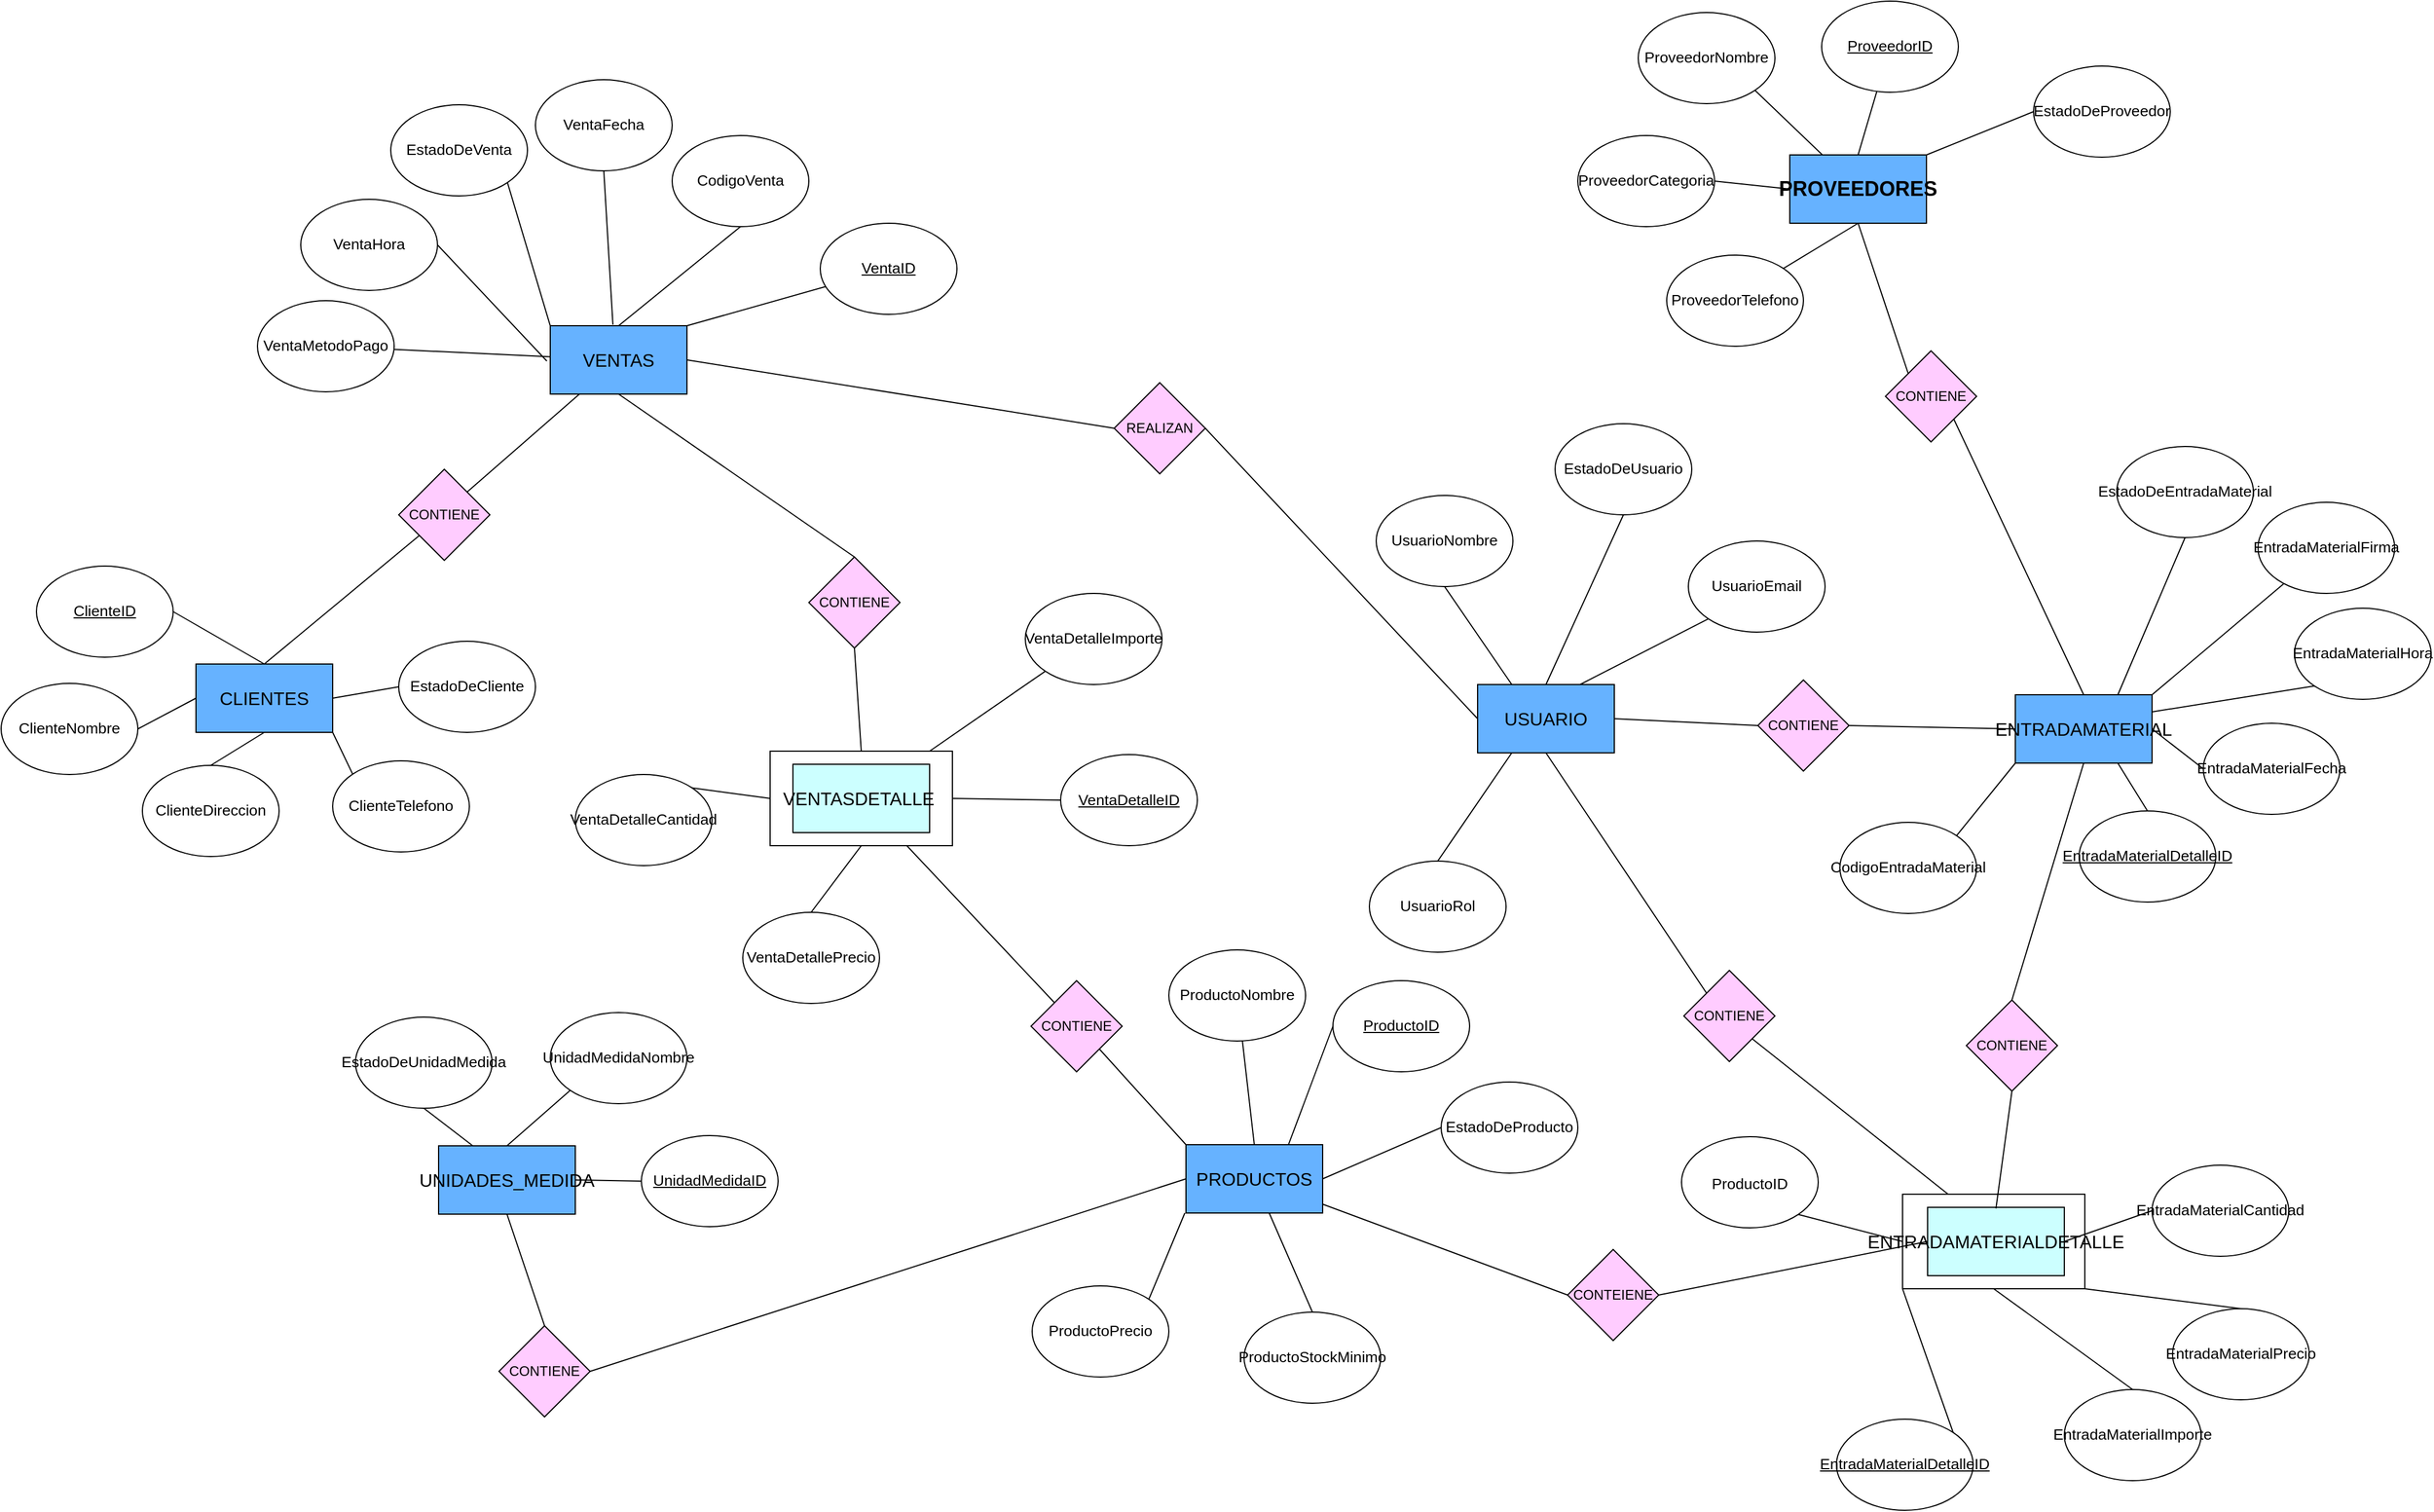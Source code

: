 <mxfile version="21.2.8" type="device">
  <diagram name="Página-1" id="lY04PV5fa5yAUh6JQCH6">
    <mxGraphModel dx="6742" dy="1858" grid="0" gridSize="10" guides="1" tooltips="1" connect="1" arrows="1" fold="1" page="0" pageScale="1" pageWidth="1169" pageHeight="827" math="0" shadow="0">
      <root>
        <mxCell id="0" />
        <mxCell id="1" parent="0" />
        <mxCell id="okNee8c11C80byhhrwDF-85" value="" style="rounded=0;whiteSpace=wrap;html=1;" parent="1" vertex="1">
          <mxGeometry x="-622" y="778.5" width="160" height="83" as="geometry" />
        </mxCell>
        <mxCell id="okNee8c11C80byhhrwDF-83" value="" style="rounded=0;whiteSpace=wrap;html=1;" parent="1" vertex="1">
          <mxGeometry x="372" y="1167.5" width="160" height="83" as="geometry" />
        </mxCell>
        <mxCell id="okNee8c11C80byhhrwDF-1" value="&lt;span style=&quot;font-size:12.0pt;line-height:107%;&lt;br/&gt;font-family:&amp;quot;Times New Roman&amp;quot;,serif;mso-fareast-font-family:&amp;quot;Times New Roman&amp;quot;;&lt;br/&gt;mso-ansi-language:ES-CO;mso-fareast-language:ES-CO;mso-bidi-language:AR-SA&quot;&gt;USUARIO&lt;/span&gt;" style="rounded=0;whiteSpace=wrap;html=1;fillColor=#66B2FF;" parent="1" vertex="1">
          <mxGeometry x="-1" y="720" width="120" height="60" as="geometry" />
        </mxCell>
        <mxCell id="okNee8c11C80byhhrwDF-3" value="&lt;span style=&quot;font-size:10.0pt;line-height:107%;&lt;br/&gt;font-family:&amp;quot;Courier New&amp;quot;;mso-fareast-font-family:&amp;quot;Times New Roman&amp;quot;;mso-ansi-language:&lt;br/&gt;ES-CO;mso-fareast-language:ES-CO;mso-bidi-language:AR-SA&quot;&gt;UsuarioNombre&lt;/span&gt;" style="ellipse;whiteSpace=wrap;html=1;" parent="1" vertex="1">
          <mxGeometry x="-90" y="554" width="120" height="80" as="geometry" />
        </mxCell>
        <mxCell id="okNee8c11C80byhhrwDF-4" value="&lt;span style=&quot;font-size:10.0pt;line-height:107%;&lt;br/&gt;font-family:&amp;quot;Courier New&amp;quot;;mso-fareast-font-family:&amp;quot;Times New Roman&amp;quot;;mso-ansi-language:&lt;br/&gt;ES-CO;mso-fareast-language:ES-CO;mso-bidi-language:AR-SA&quot;&gt;UsuarioEmail&lt;/span&gt;" style="ellipse;whiteSpace=wrap;html=1;" parent="1" vertex="1">
          <mxGeometry x="184" y="594" width="120" height="80" as="geometry" />
        </mxCell>
        <mxCell id="okNee8c11C80byhhrwDF-5" value="&lt;span style=&quot;font-size:10.0pt;line-height:107%;&lt;br/&gt;font-family:&amp;quot;Courier New&amp;quot;;mso-fareast-font-family:&amp;quot;Times New Roman&amp;quot;;mso-ansi-language:&lt;br/&gt;ES-CO;mso-fareast-language:ES-CO;mso-bidi-language:AR-SA&quot;&gt;UsuarioRol&lt;/span&gt;" style="ellipse;whiteSpace=wrap;html=1;" parent="1" vertex="1">
          <mxGeometry x="-96" y="875" width="120" height="80" as="geometry" />
        </mxCell>
        <mxCell id="okNee8c11C80byhhrwDF-6" value="&lt;span style=&quot;font-size:10.0pt;line-height:107%;&lt;br/&gt;font-family:&amp;quot;Courier New&amp;quot;;mso-fareast-font-family:&amp;quot;Times New Roman&amp;quot;;mso-ansi-language:&lt;br/&gt;ES-CO;mso-fareast-language:ES-CO;mso-bidi-language:AR-SA&quot;&gt;EstadoDeUsuario&lt;/span&gt;" style="ellipse;whiteSpace=wrap;html=1;" parent="1" vertex="1">
          <mxGeometry x="67" y="491" width="120" height="80" as="geometry" />
        </mxCell>
        <mxCell id="okNee8c11C80byhhrwDF-7" value="&lt;span style=&quot;font-size:12.0pt;line-height:107%;&lt;br/&gt;font-family:&amp;quot;Times New Roman&amp;quot;,serif;mso-fareast-font-family:&amp;quot;Times New Roman&amp;quot;;&lt;br/&gt;mso-ansi-language:ES-CO;mso-fareast-language:ES-CO;mso-bidi-language:AR-SA&quot;&gt;UNIDADES_MEDIDA&lt;/span&gt;" style="rounded=0;whiteSpace=wrap;html=1;fillStyle=auto;gradientColor=none;fillColor=#66B2FF;" parent="1" vertex="1">
          <mxGeometry x="-913" y="1125" width="120" height="60" as="geometry" />
        </mxCell>
        <mxCell id="okNee8c11C80byhhrwDF-8" value="&lt;span style=&quot;font-size:10.0pt;line-height:107%;&lt;br/&gt;font-family:&amp;quot;Courier New&amp;quot;;mso-fareast-font-family:&amp;quot;Times New Roman&amp;quot;;mso-ansi-language:&lt;br/&gt;ES-CO;mso-fareast-language:ES-CO;mso-bidi-language:AR-SA&quot;&gt;&lt;u&gt;UnidadMedidaID&lt;/u&gt;&lt;/span&gt;" style="ellipse;whiteSpace=wrap;html=1;" parent="1" vertex="1">
          <mxGeometry x="-735" y="1116" width="120" height="80" as="geometry" />
        </mxCell>
        <mxCell id="okNee8c11C80byhhrwDF-9" value="&lt;span style=&quot;font-size:10.0pt;line-height:107%;&lt;br/&gt;font-family:&amp;quot;Courier New&amp;quot;;mso-fareast-font-family:&amp;quot;Times New Roman&amp;quot;;mso-ansi-language:&lt;br/&gt;ES-CO;mso-fareast-language:ES-CO;mso-bidi-language:AR-SA&quot;&gt;EstadoDeUnidadMedida&lt;/span&gt;" style="ellipse;whiteSpace=wrap;html=1;" parent="1" vertex="1">
          <mxGeometry x="-986" y="1012" width="120" height="80" as="geometry" />
        </mxCell>
        <mxCell id="okNee8c11C80byhhrwDF-12" value="&lt;span style=&quot;font-size:10.0pt;line-height:107%;&lt;br/&gt;font-family:&amp;quot;Courier New&amp;quot;;mso-fareast-font-family:&amp;quot;Times New Roman&amp;quot;;mso-ansi-language:&lt;br/&gt;ES-CO;mso-fareast-language:ES-CO;mso-bidi-language:AR-SA&quot;&gt;UnidadMedidaNombre&lt;/span&gt;" style="ellipse;whiteSpace=wrap;html=1;" parent="1" vertex="1">
          <mxGeometry x="-815" y="1008" width="120" height="80" as="geometry" />
        </mxCell>
        <mxCell id="okNee8c11C80byhhrwDF-13" value="&lt;span style=&quot;font-size:12.0pt;line-height:107%;&lt;br/&gt;font-family:&amp;quot;Times New Roman&amp;quot;,serif;mso-fareast-font-family:&amp;quot;Times New Roman&amp;quot;;&lt;br/&gt;mso-ansi-language:ES-CO;mso-fareast-language:ES-CO;mso-bidi-language:AR-SA&quot;&gt;PRODUCTOS&lt;/span&gt;" style="rounded=0;whiteSpace=wrap;html=1;fillStyle=auto;gradientColor=none;fillColor=#66B2FF;" parent="1" vertex="1">
          <mxGeometry x="-257" y="1124" width="120" height="60" as="geometry" />
        </mxCell>
        <mxCell id="okNee8c11C80byhhrwDF-14" value="&lt;span style=&quot;font-size:10.0pt;line-height:107%;&lt;br/&gt;font-family:&amp;quot;Courier New&amp;quot;;mso-fareast-font-family:&amp;quot;Times New Roman&amp;quot;;mso-ansi-language:&lt;br/&gt;ES-CO;mso-fareast-language:ES-CO;mso-bidi-language:AR-SA&quot;&gt;&lt;u&gt;ProductoID&lt;/u&gt;&lt;/span&gt;" style="ellipse;whiteSpace=wrap;html=1;" parent="1" vertex="1">
          <mxGeometry x="-128" y="980" width="120" height="80" as="geometry" />
        </mxCell>
        <mxCell id="okNee8c11C80byhhrwDF-15" value="&lt;span style=&quot;font-size:10.0pt;line-height:107%;&lt;br/&gt;font-family:&amp;quot;Courier New&amp;quot;;mso-fareast-font-family:&amp;quot;Times New Roman&amp;quot;;mso-ansi-language:&lt;br/&gt;ES-CO;mso-fareast-language:ES-CO;mso-bidi-language:AR-SA&quot;&gt;ProductoPrecio&lt;/span&gt;" style="ellipse;whiteSpace=wrap;html=1;" parent="1" vertex="1">
          <mxGeometry x="-392" y="1248" width="120" height="80" as="geometry" />
        </mxCell>
        <mxCell id="okNee8c11C80byhhrwDF-16" value="&lt;span style=&quot;font-size:10.0pt;line-height:107%;&lt;br/&gt;font-family:&amp;quot;Courier New&amp;quot;;mso-fareast-font-family:&amp;quot;Times New Roman&amp;quot;;mso-ansi-language:&lt;br/&gt;ES-CO;mso-fareast-language:ES-CO;mso-bidi-language:AR-SA&quot;&gt;ProductoStockMinimo&lt;/span&gt;" style="ellipse;whiteSpace=wrap;html=1;" parent="1" vertex="1">
          <mxGeometry x="-206" y="1271" width="120" height="80" as="geometry" />
        </mxCell>
        <mxCell id="okNee8c11C80byhhrwDF-18" value="&lt;span style=&quot;font-size:10.0pt;line-height:107%;&lt;br/&gt;font-family:&amp;quot;Courier New&amp;quot;;mso-fareast-font-family:&amp;quot;Times New Roman&amp;quot;;mso-ansi-language:&lt;br/&gt;ES-CO;mso-fareast-language:ES-CO;mso-bidi-language:AR-SA&quot;&gt;ProductoNombre&lt;/span&gt;" style="ellipse;whiteSpace=wrap;html=1;" parent="1" vertex="1">
          <mxGeometry x="-272" y="953" width="120" height="80" as="geometry" />
        </mxCell>
        <mxCell id="okNee8c11C80byhhrwDF-20" value="&lt;span style=&quot;font-size:10.0pt;line-height:107%;&lt;br/&gt;font-family:&amp;quot;Courier New&amp;quot;;mso-fareast-font-family:&amp;quot;Times New Roman&amp;quot;;mso-ansi-language:&lt;br/&gt;ES-CO;mso-fareast-language:ES-CO;mso-bidi-language:AR-SA&quot;&gt;EstadoDeProducto&lt;/span&gt;" style="ellipse;whiteSpace=wrap;html=1;" parent="1" vertex="1">
          <mxGeometry x="-33" y="1069" width="120" height="80" as="geometry" />
        </mxCell>
        <mxCell id="okNee8c11C80byhhrwDF-21" value="&lt;b&gt;&lt;span style=&quot;font-size:13.5pt;line-height:107%;&lt;br/&gt;font-family:&amp;quot;Times New Roman&amp;quot;,serif;mso-fareast-font-family:&amp;quot;Times New Roman&amp;quot;;&lt;br/&gt;mso-ansi-language:ES-CO;mso-fareast-language:ES-CO;mso-bidi-language:AR-SA&quot;&gt;PROVEEDORES&lt;/span&gt;&lt;/b&gt;" style="rounded=0;whiteSpace=wrap;html=1;fillStyle=auto;gradientColor=none;fillColor=#66B2FF;" parent="1" vertex="1">
          <mxGeometry x="273" y="255" width="120" height="60" as="geometry" />
        </mxCell>
        <mxCell id="okNee8c11C80byhhrwDF-22" value="&lt;span style=&quot;font-size:10.0pt;line-height:107%;&lt;br/&gt;font-family:&amp;quot;Courier New&amp;quot;;mso-fareast-font-family:&amp;quot;Times New Roman&amp;quot;;mso-ansi-language:&lt;br/&gt;ES-CO;mso-fareast-language:ES-CO;mso-bidi-language:AR-SA&quot;&gt;&lt;u&gt;ProveedorID&lt;/u&gt;&lt;/span&gt;" style="ellipse;whiteSpace=wrap;html=1;" parent="1" vertex="1">
          <mxGeometry x="301" y="120" width="120" height="80" as="geometry" />
        </mxCell>
        <mxCell id="okNee8c11C80byhhrwDF-24" value="&lt;span style=&quot;font-size:10.0pt;line-height:107%;&lt;br/&gt;font-family:&amp;quot;Courier New&amp;quot;;mso-fareast-font-family:&amp;quot;Times New Roman&amp;quot;;mso-ansi-language:&lt;br/&gt;ES-CO;mso-fareast-language:ES-CO;mso-bidi-language:AR-SA&quot;&gt;ProveedorCategoria&lt;/span&gt;" style="ellipse;whiteSpace=wrap;html=1;" parent="1" vertex="1">
          <mxGeometry x="87" y="238" width="120" height="80" as="geometry" />
        </mxCell>
        <mxCell id="okNee8c11C80byhhrwDF-25" value="&lt;span style=&quot;font-size:10.0pt;line-height:107%;&lt;br/&gt;font-family:&amp;quot;Courier New&amp;quot;;mso-fareast-font-family:&amp;quot;Times New Roman&amp;quot;;mso-ansi-language:&lt;br/&gt;ES-CO;mso-fareast-language:ES-CO;mso-bidi-language:AR-SA&quot;&gt;ProveedorTelefono&lt;/span&gt;" style="ellipse;whiteSpace=wrap;html=1;" parent="1" vertex="1">
          <mxGeometry x="165" y="343" width="120" height="80" as="geometry" />
        </mxCell>
        <mxCell id="okNee8c11C80byhhrwDF-26" value="&lt;span style=&quot;font-size:10.0pt;line-height:107%;&lt;br/&gt;font-family:&amp;quot;Courier New&amp;quot;;mso-fareast-font-family:&amp;quot;Times New Roman&amp;quot;;mso-ansi-language:&lt;br/&gt;ES-CO;mso-fareast-language:ES-CO;mso-bidi-language:AR-SA&quot;&gt;ProveedorNombre&lt;/span&gt;" style="ellipse;whiteSpace=wrap;html=1;" parent="1" vertex="1">
          <mxGeometry x="140" y="130" width="120" height="80" as="geometry" />
        </mxCell>
        <mxCell id="okNee8c11C80byhhrwDF-27" value="&lt;span style=&quot;font-size:10.0pt;line-height:107%;&lt;br/&gt;font-family:&amp;quot;Courier New&amp;quot;;mso-fareast-font-family:&amp;quot;Times New Roman&amp;quot;;mso-ansi-language:&lt;br/&gt;ES-CO;mso-fareast-language:ES-CO;mso-bidi-language:AR-SA&quot;&gt;EstadoDeProveedor&lt;/span&gt;" style="ellipse;whiteSpace=wrap;html=1;" parent="1" vertex="1">
          <mxGeometry x="487" y="177" width="120" height="80" as="geometry" />
        </mxCell>
        <mxCell id="okNee8c11C80byhhrwDF-29" value="&lt;span style=&quot;font-size: 16px;&quot;&gt;CLIENTES&lt;/span&gt;" style="rounded=0;whiteSpace=wrap;html=1;fillColor=#66B2FF;" parent="1" vertex="1">
          <mxGeometry x="-1126" y="702" width="120" height="60" as="geometry" />
        </mxCell>
        <mxCell id="okNee8c11C80byhhrwDF-30" value="&lt;span style=&quot;font-size:10.0pt;line-height:107%;&lt;br/&gt;font-family:&amp;quot;Courier New&amp;quot;;mso-fareast-font-family:&amp;quot;Times New Roman&amp;quot;;mso-ansi-language:&lt;br/&gt;ES-CO;mso-fareast-language:ES-CO;mso-bidi-language:AR-SA&quot;&gt;ClienteDireccion&lt;/span&gt;" style="ellipse;whiteSpace=wrap;html=1;" parent="1" vertex="1">
          <mxGeometry x="-1173" y="791" width="120" height="80" as="geometry" />
        </mxCell>
        <mxCell id="okNee8c11C80byhhrwDF-31" value="&lt;span style=&quot;font-size:10.0pt;line-height:107%;&lt;br/&gt;font-family:&amp;quot;Courier New&amp;quot;;mso-fareast-font-family:&amp;quot;Times New Roman&amp;quot;;mso-ansi-language:&lt;br/&gt;ES-CO;mso-fareast-language:ES-CO;mso-bidi-language:AR-SA&quot;&gt;&lt;u&gt;ClienteID&lt;/u&gt;&lt;/span&gt;" style="ellipse;whiteSpace=wrap;html=1;" parent="1" vertex="1">
          <mxGeometry x="-1266" y="616" width="120" height="80" as="geometry" />
        </mxCell>
        <mxCell id="okNee8c11C80byhhrwDF-32" value="&lt;span style=&quot;font-size:10.0pt;line-height:107%;&lt;br/&gt;font-family:&amp;quot;Courier New&amp;quot;;mso-fareast-font-family:&amp;quot;Times New Roman&amp;quot;;mso-ansi-language:&lt;br/&gt;ES-CO;mso-fareast-language:ES-CO;mso-bidi-language:AR-SA&quot;&gt;ClienteNombre&lt;/span&gt;" style="ellipse;whiteSpace=wrap;html=1;" parent="1" vertex="1">
          <mxGeometry x="-1297" y="719" width="120" height="80" as="geometry" />
        </mxCell>
        <mxCell id="okNee8c11C80byhhrwDF-36" value="&lt;span style=&quot;font-size:10.0pt;line-height:107%;&lt;br/&gt;font-family:&amp;quot;Courier New&amp;quot;;mso-fareast-font-family:&amp;quot;Times New Roman&amp;quot;;mso-ansi-language:&lt;br/&gt;ES-CO;mso-fareast-language:ES-CO;mso-bidi-language:AR-SA&quot;&gt;ClienteTelefono&lt;/span&gt;" style="ellipse;whiteSpace=wrap;html=1;" parent="1" vertex="1">
          <mxGeometry x="-1006" y="787" width="120" height="80" as="geometry" />
        </mxCell>
        <mxCell id="okNee8c11C80byhhrwDF-37" value="&lt;span style=&quot;font-size:10.0pt;line-height:107%;&lt;br/&gt;font-family:&amp;quot;Courier New&amp;quot;;mso-fareast-font-family:&amp;quot;Times New Roman&amp;quot;;mso-ansi-language:&lt;br/&gt;ES-CO;mso-fareast-language:ES-CO;mso-bidi-language:AR-SA&quot;&gt;EstadoDeCliente&lt;/span&gt;" style="ellipse;whiteSpace=wrap;html=1;" parent="1" vertex="1">
          <mxGeometry x="-948" y="682" width="120" height="80" as="geometry" />
        </mxCell>
        <mxCell id="okNee8c11C80byhhrwDF-38" value="&lt;span style=&quot;font-size:12.0pt;line-height:107%;&lt;br/&gt;font-family:&amp;quot;Times New Roman&amp;quot;,serif;mso-fareast-font-family:&amp;quot;Times New Roman&amp;quot;;&lt;br/&gt;mso-ansi-language:ES-CO;mso-fareast-language:ES-CO;mso-bidi-language:AR-SA&quot;&gt;VENTAS&lt;/span&gt;" style="rounded=0;whiteSpace=wrap;html=1;fillStyle=auto;gradientColor=none;fillColor=#66B2FF;" parent="1" vertex="1">
          <mxGeometry x="-815" y="405" width="120" height="60" as="geometry" />
        </mxCell>
        <mxCell id="okNee8c11C80byhhrwDF-39" value="&lt;span style=&quot;font-size:10.0pt;line-height:107%;&lt;br/&gt;font-family:&amp;quot;Courier New&amp;quot;;mso-fareast-font-family:&amp;quot;Times New Roman&amp;quot;;mso-ansi-language:&lt;br/&gt;ES-CO;mso-fareast-language:ES-CO;mso-bidi-language:AR-SA&quot;&gt;&lt;u&gt;VentaID&lt;/u&gt;&lt;/span&gt;" style="ellipse;whiteSpace=wrap;html=1;" parent="1" vertex="1">
          <mxGeometry x="-578" y="315" width="120" height="80" as="geometry" />
        </mxCell>
        <mxCell id="okNee8c11C80byhhrwDF-41" value="&lt;span style=&quot;font-size:10.0pt;line-height:107%;&lt;br/&gt;font-family:&amp;quot;Courier New&amp;quot;;mso-fareast-font-family:&amp;quot;Times New Roman&amp;quot;;mso-ansi-language:&lt;br/&gt;ES-CO;mso-fareast-language:ES-CO;mso-bidi-language:AR-SA&quot;&gt;VentaHora&lt;/span&gt;" style="ellipse;whiteSpace=wrap;html=1;" parent="1" vertex="1">
          <mxGeometry x="-1034" y="294" width="120" height="80" as="geometry" />
        </mxCell>
        <mxCell id="okNee8c11C80byhhrwDF-43" value="&lt;span style=&quot;font-size:10.0pt;line-height:107%;&lt;br/&gt;font-family:&amp;quot;Courier New&amp;quot;;mso-fareast-font-family:&amp;quot;Times New Roman&amp;quot;;mso-ansi-language:&lt;br/&gt;ES-CO;mso-fareast-language:ES-CO;mso-bidi-language:AR-SA&quot;&gt;CodigoVenta&lt;/span&gt;" style="ellipse;whiteSpace=wrap;html=1;" parent="1" vertex="1">
          <mxGeometry x="-708" y="238" width="120" height="80" as="geometry" />
        </mxCell>
        <mxCell id="okNee8c11C80byhhrwDF-45" value="&lt;span style=&quot;font-size:10.0pt;line-height:107%;&lt;br/&gt;font-family:&amp;quot;Courier New&amp;quot;;mso-fareast-font-family:&amp;quot;Times New Roman&amp;quot;;mso-ansi-language:&lt;br/&gt;ES-CO;mso-fareast-language:ES-CO;mso-bidi-language:AR-SA&quot;&gt;VentaMetodoPago&lt;/span&gt;" style="ellipse;whiteSpace=wrap;html=1;" parent="1" vertex="1">
          <mxGeometry x="-1072" y="383" width="120" height="80" as="geometry" />
        </mxCell>
        <mxCell id="okNee8c11C80byhhrwDF-46" value="&lt;span style=&quot;font-size:10.0pt;line-height:107%;&lt;br/&gt;font-family:&amp;quot;Courier New&amp;quot;;mso-fareast-font-family:&amp;quot;Times New Roman&amp;quot;;mso-ansi-language:&lt;br/&gt;ES-CO;mso-fareast-language:ES-CO;mso-bidi-language:AR-SA&quot;&gt;EstadoDeVenta&lt;/span&gt;" style="ellipse;whiteSpace=wrap;html=1;" parent="1" vertex="1">
          <mxGeometry x="-955" y="211" width="120" height="80" as="geometry" />
        </mxCell>
        <mxCell id="okNee8c11C80byhhrwDF-47" value="&lt;span style=&quot;font-size:10.0pt;line-height:107%;&lt;br/&gt;font-family:&amp;quot;Courier New&amp;quot;;mso-fareast-font-family:&amp;quot;Times New Roman&amp;quot;;mso-ansi-language:&lt;br/&gt;ES-CO;mso-fareast-language:ES-CO;mso-bidi-language:AR-SA&quot;&gt;VentaFecha&lt;/span&gt;" style="ellipse;whiteSpace=wrap;html=1;" parent="1" vertex="1">
          <mxGeometry x="-828" y="189" width="120" height="80" as="geometry" />
        </mxCell>
        <mxCell id="okNee8c11C80byhhrwDF-48" value="&lt;span style=&quot;font-size:12.0pt;line-height:107%;&lt;br/&gt;font-family:&amp;quot;Times New Roman&amp;quot;,serif;mso-fareast-font-family:&amp;quot;Times New Roman&amp;quot;;&lt;br/&gt;mso-ansi-language:ES-CO;mso-fareast-language:ES-CO;mso-bidi-language:AR-SA&quot;&gt;VENTASDETALLE&amp;nbsp;&lt;/span&gt;" style="rounded=0;whiteSpace=wrap;html=1;fillStyle=auto;gradientColor=none;fillColor=#CCFFFF;" parent="1" vertex="1">
          <mxGeometry x="-602" y="790" width="120" height="60" as="geometry" />
        </mxCell>
        <mxCell id="okNee8c11C80byhhrwDF-49" value="&lt;span style=&quot;font-size:10.0pt;line-height:107%;&lt;br/&gt;font-family:&amp;quot;Courier New&amp;quot;;mso-fareast-font-family:&amp;quot;Times New Roman&amp;quot;;mso-ansi-language:&lt;br/&gt;ES-CO;mso-fareast-language:ES-CO;mso-bidi-language:AR-SA&quot;&gt;&lt;u&gt;VentaDetalleID&lt;/u&gt;&lt;/span&gt;" style="ellipse;whiteSpace=wrap;html=1;" parent="1" vertex="1">
          <mxGeometry x="-367" y="781.5" width="120" height="80" as="geometry" />
        </mxCell>
        <mxCell id="okNee8c11C80byhhrwDF-51" value="&lt;span style=&quot;font-size:10.0pt;line-height:107%;&lt;br/&gt;font-family:&amp;quot;Courier New&amp;quot;;mso-fareast-font-family:&amp;quot;Times New Roman&amp;quot;;mso-ansi-language:&lt;br/&gt;ES-CO;mso-fareast-language:ES-CO;mso-bidi-language:AR-SA&quot;&gt;VentaDetalleCantidad&lt;/span&gt;" style="ellipse;whiteSpace=wrap;html=1;" parent="1" vertex="1">
          <mxGeometry x="-793" y="799" width="120" height="80" as="geometry" />
        </mxCell>
        <mxCell id="okNee8c11C80byhhrwDF-52" value="&lt;span style=&quot;font-size:10.0pt;line-height:107%;&lt;br/&gt;font-family:&amp;quot;Courier New&amp;quot;;mso-fareast-font-family:&amp;quot;Times New Roman&amp;quot;;mso-ansi-language:&lt;br/&gt;ES-CO;mso-fareast-language:ES-CO;mso-bidi-language:AR-SA&quot;&gt;VentaDetallePrecio&lt;/span&gt;" style="ellipse;whiteSpace=wrap;html=1;" parent="1" vertex="1">
          <mxGeometry x="-646" y="920" width="120" height="80" as="geometry" />
        </mxCell>
        <mxCell id="okNee8c11C80byhhrwDF-54" value="&lt;span style=&quot;font-size:10.0pt;line-height:107%;&lt;br/&gt;font-family:&amp;quot;Courier New&amp;quot;;mso-fareast-font-family:&amp;quot;Times New Roman&amp;quot;;mso-ansi-language:&lt;br/&gt;ES-CO;mso-fareast-language:ES-CO;mso-bidi-language:AR-SA&quot;&gt;VentaDetalleImporte&lt;/span&gt;" style="ellipse;whiteSpace=wrap;html=1;" parent="1" vertex="1">
          <mxGeometry x="-398" y="640" width="120" height="80" as="geometry" />
        </mxCell>
        <mxCell id="okNee8c11C80byhhrwDF-56" value="&lt;span style=&quot;font-size:12.0pt;line-height:107%;&lt;br/&gt;font-family:&amp;quot;Times New Roman&amp;quot;,serif;mso-fareast-font-family:&amp;quot;Times New Roman&amp;quot;;&lt;br/&gt;mso-ansi-language:ES-CO;mso-fareast-language:ES-CO;mso-bidi-language:AR-SA&quot;&gt;ENTRADAMATERIAL&lt;/span&gt;" style="rounded=0;whiteSpace=wrap;html=1;fillStyle=auto;gradientColor=none;fillColor=#66B2FF;" parent="1" vertex="1">
          <mxGeometry x="471" y="729" width="120" height="60" as="geometry" />
        </mxCell>
        <mxCell id="okNee8c11C80byhhrwDF-57" value="&lt;span style=&quot;font-size:10.0pt;line-height:107%;&lt;br/&gt;font-family:&amp;quot;Courier New&amp;quot;;mso-fareast-font-family:&amp;quot;Times New Roman&amp;quot;;mso-ansi-language:&lt;br/&gt;ES-CO;mso-fareast-language:ES-CO;mso-bidi-language:AR-SA&quot;&gt;EntradaMaterialHora&lt;/span&gt;" style="ellipse;whiteSpace=wrap;html=1;" parent="1" vertex="1">
          <mxGeometry x="716" y="653" width="120" height="80" as="geometry" />
        </mxCell>
        <mxCell id="okNee8c11C80byhhrwDF-58" value="&lt;span style=&quot;font-size:10.0pt;line-height:107%;&lt;br/&gt;font-family:&amp;quot;Courier New&amp;quot;;mso-fareast-font-family:&amp;quot;Times New Roman&amp;quot;;mso-ansi-language:&lt;br/&gt;ES-CO;mso-fareast-language:ES-CO;mso-bidi-language:AR-SA&quot;&gt;EstadoDeEntradaMaterial&lt;/span&gt;" style="ellipse;whiteSpace=wrap;html=1;" parent="1" vertex="1">
          <mxGeometry x="560" y="511" width="120" height="80" as="geometry" />
        </mxCell>
        <mxCell id="okNee8c11C80byhhrwDF-59" value="&lt;span style=&quot;font-size:10.0pt;line-height:107%;&lt;br/&gt;font-family:&amp;quot;Courier New&amp;quot;;mso-fareast-font-family:&amp;quot;Times New Roman&amp;quot;;mso-ansi-language:&lt;br/&gt;ES-CO;mso-fareast-language:ES-CO;mso-bidi-language:AR-SA&quot;&gt;CodigoEntradaMaterial&lt;/span&gt;" style="ellipse;whiteSpace=wrap;html=1;" parent="1" vertex="1">
          <mxGeometry x="317" y="841" width="120" height="80" as="geometry" />
        </mxCell>
        <mxCell id="okNee8c11C80byhhrwDF-61" value="&lt;span style=&quot;font-size:10.0pt;line-height:107%;&lt;br/&gt;font-family:&amp;quot;Courier New&amp;quot;;mso-fareast-font-family:&amp;quot;Times New Roman&amp;quot;;mso-ansi-language:&lt;br/&gt;ES-CO;mso-fareast-language:ES-CO;mso-bidi-language:AR-SA&quot;&gt;&lt;u&gt;EntradaMaterialDetalleID&lt;/u&gt;&lt;/span&gt;" style="ellipse;whiteSpace=wrap;html=1;" parent="1" vertex="1">
          <mxGeometry x="527" y="831" width="120" height="80" as="geometry" />
        </mxCell>
        <mxCell id="okNee8c11C80byhhrwDF-62" value="&lt;span style=&quot;font-size:10.0pt;line-height:107%;&lt;br/&gt;font-family:&amp;quot;Courier New&amp;quot;;mso-fareast-font-family:&amp;quot;Times New Roman&amp;quot;;mso-ansi-language:&lt;br/&gt;ES-CO;mso-fareast-language:ES-CO;mso-bidi-language:AR-SA&quot;&gt;EntradaMaterialFecha&lt;/span&gt;" style="ellipse;whiteSpace=wrap;html=1;" parent="1" vertex="1">
          <mxGeometry x="636" y="754" width="120" height="80" as="geometry" />
        </mxCell>
        <mxCell id="okNee8c11C80byhhrwDF-63" value="&lt;span style=&quot;font-size:10.0pt;line-height:107%;&lt;br/&gt;font-family:&amp;quot;Courier New&amp;quot;;mso-fareast-font-family:&amp;quot;Times New Roman&amp;quot;;mso-ansi-language:&lt;br/&gt;ES-CO;mso-fareast-language:ES-CO;mso-bidi-language:AR-SA&quot;&gt;EntradaMaterialFirma&lt;/span&gt;" style="ellipse;whiteSpace=wrap;html=1;" parent="1" vertex="1">
          <mxGeometry x="684" y="560" width="120" height="80" as="geometry" />
        </mxCell>
        <mxCell id="okNee8c11C80byhhrwDF-74" value="&lt;span style=&quot;font-size:12.0pt;line-height:107%;&lt;br/&gt;font-family:&amp;quot;Times New Roman&amp;quot;,serif;mso-fareast-font-family:&amp;quot;Times New Roman&amp;quot;;&lt;br/&gt;mso-ansi-language:ES-CO;mso-fareast-language:ES-CO;mso-bidi-language:AR-SA&quot;&gt;ENTRADAMATERIALDETALLE&lt;/span&gt;" style="rounded=0;whiteSpace=wrap;html=1;fillStyle=auto;gradientColor=none;fillColor=#CCFFFF;" parent="1" vertex="1">
          <mxGeometry x="394" y="1179" width="120" height="60" as="geometry" />
        </mxCell>
        <mxCell id="okNee8c11C80byhhrwDF-75" value="&lt;span style=&quot;font-size:10.0pt;line-height:107%;&lt;br/&gt;font-family:&amp;quot;Courier New&amp;quot;;mso-fareast-font-family:&amp;quot;Times New Roman&amp;quot;;mso-ansi-language:&lt;br/&gt;ES-CO;mso-fareast-language:ES-CO;mso-bidi-language:AR-SA&quot;&gt;EntradaMaterialCantidad&lt;/span&gt;" style="ellipse;whiteSpace=wrap;html=1;" parent="1" vertex="1">
          <mxGeometry x="591" y="1142" width="120" height="80" as="geometry" />
        </mxCell>
        <mxCell id="okNee8c11C80byhhrwDF-78" value="&lt;span style=&quot;font-size:10.0pt;line-height:107%;&lt;br/&gt;font-family:&amp;quot;Courier New&amp;quot;;mso-fareast-font-family:&amp;quot;Times New Roman&amp;quot;;mso-ansi-language:&lt;br/&gt;ES-CO;mso-fareast-language:ES-CO;mso-bidi-language:AR-SA&quot;&gt;ProductoID&lt;/span&gt;&lt;span style=&quot;font-size:12.0pt;line-height:107%;font-family:&amp;quot;Times New Roman&amp;quot;,serif;&lt;br/&gt;mso-fareast-font-family:&amp;quot;Times New Roman&amp;quot;;mso-ansi-language:ES-CO;mso-fareast-language:&lt;br/&gt;ES-CO;mso-bidi-language:AR-SA&quot;&gt;&lt;/span&gt;" style="ellipse;whiteSpace=wrap;html=1;" parent="1" vertex="1">
          <mxGeometry x="178" y="1117" width="120" height="80" as="geometry" />
        </mxCell>
        <mxCell id="okNee8c11C80byhhrwDF-79" value="&lt;span style=&quot;font-size:10.0pt;line-height:107%;&lt;br/&gt;font-family:&amp;quot;Courier New&amp;quot;;mso-fareast-font-family:&amp;quot;Times New Roman&amp;quot;;mso-ansi-language:&lt;br/&gt;ES-CO;mso-fareast-language:ES-CO;mso-bidi-language:AR-SA&quot;&gt;EntradaMaterialImporte&lt;/span&gt;" style="ellipse;whiteSpace=wrap;html=1;" parent="1" vertex="1">
          <mxGeometry x="514" y="1339" width="120" height="80" as="geometry" />
        </mxCell>
        <mxCell id="okNee8c11C80byhhrwDF-80" value="&lt;span style=&quot;font-size:10.0pt;line-height:107%;&lt;br/&gt;font-family:&amp;quot;Courier New&amp;quot;;mso-fareast-font-family:&amp;quot;Times New Roman&amp;quot;;mso-ansi-language:&lt;br/&gt;ES-CO;mso-fareast-language:ES-CO;mso-bidi-language:AR-SA&quot;&gt;EntradaMaterialPrecio&lt;/span&gt;" style="ellipse;whiteSpace=wrap;html=1;" parent="1" vertex="1">
          <mxGeometry x="609" y="1268" width="120" height="80" as="geometry" />
        </mxCell>
        <mxCell id="okNee8c11C80byhhrwDF-82" value="&lt;span style=&quot;font-size:10.0pt;line-height:107%;&lt;br/&gt;font-family:&amp;quot;Courier New&amp;quot;;mso-fareast-font-family:&amp;quot;Times New Roman&amp;quot;;mso-ansi-language:&lt;br/&gt;ES-CO;mso-fareast-language:ES-CO;mso-bidi-language:AR-SA&quot;&gt;&lt;u&gt;EntradaMaterialDetalleID&lt;/u&gt;&lt;/span&gt;" style="ellipse;whiteSpace=wrap;html=1;" parent="1" vertex="1">
          <mxGeometry x="314" y="1365" width="120" height="80" as="geometry" />
        </mxCell>
        <mxCell id="okNee8c11C80byhhrwDF-86" value="CONTIENE" style="rhombus;whiteSpace=wrap;html=1;fillColor=#FFCCFF;" parent="1" vertex="1">
          <mxGeometry x="428" y="997" width="80" height="80" as="geometry" />
        </mxCell>
        <mxCell id="okNee8c11C80byhhrwDF-87" value="" style="endArrow=none;html=1;rounded=0;fontSize=12;startSize=8;endSize=8;curved=1;entryX=0.5;entryY=1;entryDx=0;entryDy=0;exitX=0.5;exitY=0;exitDx=0;exitDy=0;" parent="1" source="okNee8c11C80byhhrwDF-86" target="okNee8c11C80byhhrwDF-56" edge="1">
          <mxGeometry width="50" height="50" relative="1" as="geometry">
            <mxPoint x="251" y="930" as="sourcePoint" />
            <mxPoint x="301" y="880" as="targetPoint" />
          </mxGeometry>
        </mxCell>
        <mxCell id="okNee8c11C80byhhrwDF-89" value="" style="endArrow=none;html=1;rounded=0;fontSize=12;startSize=8;endSize=8;curved=1;entryX=0.5;entryY=1;entryDx=0;entryDy=0;" parent="1" target="okNee8c11C80byhhrwDF-86" edge="1">
          <mxGeometry width="50" height="50" relative="1" as="geometry">
            <mxPoint x="454" y="1180" as="sourcePoint" />
            <mxPoint x="301" y="880" as="targetPoint" />
          </mxGeometry>
        </mxCell>
        <mxCell id="okNee8c11C80byhhrwDF-94" value="" style="endArrow=none;html=1;rounded=0;fontSize=12;startSize=8;endSize=8;curved=1;entryX=0;entryY=0.5;entryDx=0;entryDy=0;exitX=1;exitY=1;exitDx=0;exitDy=0;" parent="1" source="okNee8c11C80byhhrwDF-78" target="okNee8c11C80byhhrwDF-83" edge="1">
          <mxGeometry width="50" height="50" relative="1" as="geometry">
            <mxPoint x="251" y="1084" as="sourcePoint" />
            <mxPoint x="301" y="1034" as="targetPoint" />
          </mxGeometry>
        </mxCell>
        <mxCell id="okNee8c11C80byhhrwDF-95" value="" style="endArrow=none;html=1;rounded=0;fontSize=12;startSize=8;endSize=8;curved=1;exitX=1;exitY=0;exitDx=0;exitDy=0;entryX=0;entryY=1;entryDx=0;entryDy=0;" parent="1" source="okNee8c11C80byhhrwDF-82" target="okNee8c11C80byhhrwDF-83" edge="1">
          <mxGeometry width="50" height="50" relative="1" as="geometry">
            <mxPoint x="251" y="1084" as="sourcePoint" />
            <mxPoint x="301" y="1034" as="targetPoint" />
          </mxGeometry>
        </mxCell>
        <mxCell id="okNee8c11C80byhhrwDF-96" value="" style="endArrow=none;html=1;rounded=0;fontSize=12;startSize=8;endSize=8;curved=1;entryX=0.5;entryY=1;entryDx=0;entryDy=0;exitX=0.5;exitY=0;exitDx=0;exitDy=0;" parent="1" source="okNee8c11C80byhhrwDF-79" target="okNee8c11C80byhhrwDF-83" edge="1">
          <mxGeometry width="50" height="50" relative="1" as="geometry">
            <mxPoint x="251" y="1084" as="sourcePoint" />
            <mxPoint x="301" y="1034" as="targetPoint" />
          </mxGeometry>
        </mxCell>
        <mxCell id="okNee8c11C80byhhrwDF-97" value="" style="endArrow=none;html=1;rounded=0;fontSize=12;startSize=8;endSize=8;curved=1;entryX=0.5;entryY=0;entryDx=0;entryDy=0;exitX=1;exitY=1;exitDx=0;exitDy=0;" parent="1" source="okNee8c11C80byhhrwDF-83" target="okNee8c11C80byhhrwDF-80" edge="1">
          <mxGeometry width="50" height="50" relative="1" as="geometry">
            <mxPoint x="251" y="1084" as="sourcePoint" />
            <mxPoint x="301" y="1034" as="targetPoint" />
          </mxGeometry>
        </mxCell>
        <mxCell id="okNee8c11C80byhhrwDF-98" value="" style="endArrow=none;html=1;rounded=0;fontSize=12;startSize=8;endSize=8;curved=1;entryX=0;entryY=0.5;entryDx=0;entryDy=0;exitX=1;exitY=0.5;exitDx=0;exitDy=0;" parent="1" source="okNee8c11C80byhhrwDF-74" target="okNee8c11C80byhhrwDF-75" edge="1">
          <mxGeometry width="50" height="50" relative="1" as="geometry">
            <mxPoint x="251" y="1084" as="sourcePoint" />
            <mxPoint x="301" y="1034" as="targetPoint" />
          </mxGeometry>
        </mxCell>
        <mxCell id="okNee8c11C80byhhrwDF-102" value="CONTIENE" style="rhombus;whiteSpace=wrap;html=1;fillColor=#FFCCFF;" parent="1" vertex="1">
          <mxGeometry x="-588" y="608" width="80" height="80" as="geometry" />
        </mxCell>
        <mxCell id="okNee8c11C80byhhrwDF-103" value="" style="endArrow=none;html=1;rounded=0;fontSize=12;startSize=8;endSize=8;curved=1;entryX=0.5;entryY=1;entryDx=0;entryDy=0;exitX=0.5;exitY=0;exitDx=0;exitDy=0;" parent="1" source="okNee8c11C80byhhrwDF-102" target="okNee8c11C80byhhrwDF-38" edge="1">
          <mxGeometry width="50" height="50" relative="1" as="geometry">
            <mxPoint x="-413" y="657" as="sourcePoint" />
            <mxPoint x="-363" y="607" as="targetPoint" />
          </mxGeometry>
        </mxCell>
        <mxCell id="okNee8c11C80byhhrwDF-104" value="" style="endArrow=none;html=1;rounded=0;fontSize=12;startSize=8;endSize=8;curved=1;exitX=0.5;exitY=1;exitDx=0;exitDy=0;entryX=0.5;entryY=0;entryDx=0;entryDy=0;" parent="1" source="okNee8c11C80byhhrwDF-102" target="okNee8c11C80byhhrwDF-85" edge="1">
          <mxGeometry width="50" height="50" relative="1" as="geometry">
            <mxPoint x="-413" y="657" as="sourcePoint" />
            <mxPoint x="-630" y="771" as="targetPoint" />
          </mxGeometry>
        </mxCell>
        <mxCell id="okNee8c11C80byhhrwDF-107" value="" style="endArrow=none;html=1;rounded=0;fontSize=12;startSize=8;endSize=8;curved=1;exitX=1;exitY=0.5;exitDx=0;exitDy=0;entryX=0;entryY=0.5;entryDx=0;entryDy=0;" parent="1" source="okNee8c11C80byhhrwDF-85" target="okNee8c11C80byhhrwDF-49" edge="1">
          <mxGeometry width="50" height="50" relative="1" as="geometry">
            <mxPoint x="-240" y="1086" as="sourcePoint" />
            <mxPoint x="-190" y="1036" as="targetPoint" />
          </mxGeometry>
        </mxCell>
        <mxCell id="okNee8c11C80byhhrwDF-108" value="" style="endArrow=none;html=1;rounded=0;fontSize=12;startSize=8;endSize=8;curved=1;entryX=0;entryY=1;entryDx=0;entryDy=0;" parent="1" source="okNee8c11C80byhhrwDF-85" target="okNee8c11C80byhhrwDF-54" edge="1">
          <mxGeometry width="50" height="50" relative="1" as="geometry">
            <mxPoint x="-502" y="795" as="sourcePoint" />
            <mxPoint x="-363" y="607" as="targetPoint" />
          </mxGeometry>
        </mxCell>
        <mxCell id="okNee8c11C80byhhrwDF-109" value="" style="endArrow=none;html=1;rounded=0;fontSize=12;startSize=8;endSize=8;curved=1;entryX=0.5;entryY=1;entryDx=0;entryDy=0;exitX=0.5;exitY=0;exitDx=0;exitDy=0;" parent="1" source="okNee8c11C80byhhrwDF-52" target="okNee8c11C80byhhrwDF-85" edge="1">
          <mxGeometry width="50" height="50" relative="1" as="geometry">
            <mxPoint x="-413" y="657" as="sourcePoint" />
            <mxPoint x="-363" y="607" as="targetPoint" />
          </mxGeometry>
        </mxCell>
        <mxCell id="okNee8c11C80byhhrwDF-110" value="" style="endArrow=none;html=1;rounded=0;fontSize=12;startSize=8;endSize=8;curved=1;exitX=1;exitY=0;exitDx=0;exitDy=0;entryX=0;entryY=0.5;entryDx=0;entryDy=0;" parent="1" source="okNee8c11C80byhhrwDF-51" target="okNee8c11C80byhhrwDF-85" edge="1">
          <mxGeometry width="50" height="50" relative="1" as="geometry">
            <mxPoint x="-413" y="657" as="sourcePoint" />
            <mxPoint x="-363" y="607" as="targetPoint" />
          </mxGeometry>
        </mxCell>
        <mxCell id="okNee8c11C80byhhrwDF-111" value="" style="endArrow=none;html=1;rounded=0;fontSize=12;startSize=8;endSize=8;curved=1;" parent="1" source="okNee8c11C80byhhrwDF-38" target="okNee8c11C80byhhrwDF-45" edge="1">
          <mxGeometry width="50" height="50" relative="1" as="geometry">
            <mxPoint x="-469" y="302" as="sourcePoint" />
            <mxPoint x="-419" y="252" as="targetPoint" />
          </mxGeometry>
        </mxCell>
        <mxCell id="okNee8c11C80byhhrwDF-112" value="" style="endArrow=none;html=1;rounded=0;fontSize=12;startSize=8;endSize=8;curved=1;exitX=1;exitY=0;exitDx=0;exitDy=0;" parent="1" source="okNee8c11C80byhhrwDF-38" edge="1" target="okNee8c11C80byhhrwDF-39">
          <mxGeometry width="50" height="50" relative="1" as="geometry">
            <mxPoint x="-469" y="302" as="sourcePoint" />
            <mxPoint x="-584.426" y="362.284" as="targetPoint" />
          </mxGeometry>
        </mxCell>
        <mxCell id="okNee8c11C80byhhrwDF-113" value="" style="endArrow=none;html=1;rounded=0;fontSize=12;startSize=8;endSize=8;curved=1;entryX=0.5;entryY=1;entryDx=0;entryDy=0;exitX=0.5;exitY=0;exitDx=0;exitDy=0;" parent="1" source="okNee8c11C80byhhrwDF-38" target="okNee8c11C80byhhrwDF-43" edge="1">
          <mxGeometry width="50" height="50" relative="1" as="geometry">
            <mxPoint x="-751" y="401" as="sourcePoint" />
            <mxPoint x="-419" y="252" as="targetPoint" />
          </mxGeometry>
        </mxCell>
        <mxCell id="okNee8c11C80byhhrwDF-114" value="" style="endArrow=none;html=1;rounded=0;fontSize=12;startSize=8;endSize=8;curved=1;entryX=0.5;entryY=1;entryDx=0;entryDy=0;" parent="1" target="okNee8c11C80byhhrwDF-47" edge="1">
          <mxGeometry width="50" height="50" relative="1" as="geometry">
            <mxPoint x="-760" y="404" as="sourcePoint" />
            <mxPoint x="-419" y="252" as="targetPoint" />
          </mxGeometry>
        </mxCell>
        <mxCell id="okNee8c11C80byhhrwDF-115" value="" style="endArrow=none;html=1;rounded=0;fontSize=12;startSize=8;endSize=8;curved=1;exitX=1;exitY=1;exitDx=0;exitDy=0;entryX=0;entryY=0;entryDx=0;entryDy=0;" parent="1" source="okNee8c11C80byhhrwDF-46" target="okNee8c11C80byhhrwDF-38" edge="1">
          <mxGeometry width="50" height="50" relative="1" as="geometry">
            <mxPoint x="-469" y="302" as="sourcePoint" />
            <mxPoint x="-419" y="252" as="targetPoint" />
          </mxGeometry>
        </mxCell>
        <mxCell id="okNee8c11C80byhhrwDF-116" value="" style="endArrow=none;html=1;rounded=0;fontSize=12;startSize=8;endSize=8;curved=1;exitX=1;exitY=0.5;exitDx=0;exitDy=0;" parent="1" source="okNee8c11C80byhhrwDF-41" edge="1">
          <mxGeometry width="50" height="50" relative="1" as="geometry">
            <mxPoint x="-469" y="302" as="sourcePoint" />
            <mxPoint x="-818" y="436" as="targetPoint" />
          </mxGeometry>
        </mxCell>
        <mxCell id="okNee8c11C80byhhrwDF-117" value="" style="endArrow=none;html=1;rounded=0;fontSize=12;startSize=8;endSize=8;curved=1;exitX=1;exitY=0.5;exitDx=0;exitDy=0;entryX=0;entryY=0.5;entryDx=0;entryDy=0;" parent="1" source="okNee8c11C80byhhrwDF-29" target="okNee8c11C80byhhrwDF-37" edge="1">
          <mxGeometry width="50" height="50" relative="1" as="geometry">
            <mxPoint x="-767" y="750" as="sourcePoint" />
            <mxPoint x="-717" y="700" as="targetPoint" />
          </mxGeometry>
        </mxCell>
        <mxCell id="okNee8c11C80byhhrwDF-118" value="" style="endArrow=none;html=1;rounded=0;fontSize=12;startSize=8;endSize=8;curved=1;exitX=1;exitY=1;exitDx=0;exitDy=0;entryX=0;entryY=0;entryDx=0;entryDy=0;" parent="1" source="okNee8c11C80byhhrwDF-29" target="okNee8c11C80byhhrwDF-36" edge="1">
          <mxGeometry width="50" height="50" relative="1" as="geometry">
            <mxPoint x="-767" y="750" as="sourcePoint" />
            <mxPoint x="-717" y="700" as="targetPoint" />
          </mxGeometry>
        </mxCell>
        <mxCell id="okNee8c11C80byhhrwDF-119" value="" style="endArrow=none;html=1;rounded=0;fontSize=12;startSize=8;endSize=8;curved=1;exitX=0.5;exitY=0;exitDx=0;exitDy=0;entryX=0.5;entryY=1;entryDx=0;entryDy=0;" parent="1" source="okNee8c11C80byhhrwDF-30" target="okNee8c11C80byhhrwDF-29" edge="1">
          <mxGeometry width="50" height="50" relative="1" as="geometry">
            <mxPoint x="-767" y="750" as="sourcePoint" />
            <mxPoint x="-717" y="700" as="targetPoint" />
          </mxGeometry>
        </mxCell>
        <mxCell id="okNee8c11C80byhhrwDF-120" value="" style="endArrow=none;html=1;rounded=0;fontSize=12;startSize=8;endSize=8;curved=1;exitX=1;exitY=0.5;exitDx=0;exitDy=0;entryX=0;entryY=0.5;entryDx=0;entryDy=0;" parent="1" source="okNee8c11C80byhhrwDF-32" target="okNee8c11C80byhhrwDF-29" edge="1">
          <mxGeometry width="50" height="50" relative="1" as="geometry">
            <mxPoint x="-767" y="750" as="sourcePoint" />
            <mxPoint x="-717" y="700" as="targetPoint" />
          </mxGeometry>
        </mxCell>
        <mxCell id="okNee8c11C80byhhrwDF-121" value="" style="endArrow=none;html=1;rounded=0;fontSize=12;startSize=8;endSize=8;curved=1;exitX=1;exitY=0.5;exitDx=0;exitDy=0;entryX=0.5;entryY=0;entryDx=0;entryDy=0;" parent="1" source="okNee8c11C80byhhrwDF-31" target="okNee8c11C80byhhrwDF-29" edge="1">
          <mxGeometry width="50" height="50" relative="1" as="geometry">
            <mxPoint x="-767" y="750" as="sourcePoint" />
            <mxPoint x="-1071" y="697" as="targetPoint" />
          </mxGeometry>
        </mxCell>
        <mxCell id="okNee8c11C80byhhrwDF-122" value="" style="endArrow=none;html=1;rounded=0;fontSize=12;startSize=8;endSize=8;curved=1;entryX=0.75;entryY=0;entryDx=0;entryDy=0;exitX=0.5;exitY=1;exitDx=0;exitDy=0;" parent="1" source="okNee8c11C80byhhrwDF-58" target="okNee8c11C80byhhrwDF-56" edge="1">
          <mxGeometry width="50" height="50" relative="1" as="geometry">
            <mxPoint x="171" y="849" as="sourcePoint" />
            <mxPoint x="221" y="799" as="targetPoint" />
          </mxGeometry>
        </mxCell>
        <mxCell id="okNee8c11C80byhhrwDF-123" value="" style="endArrow=none;html=1;rounded=0;fontSize=12;startSize=8;endSize=8;curved=1;entryX=0;entryY=1;entryDx=0;entryDy=0;exitX=1;exitY=0;exitDx=0;exitDy=0;" parent="1" source="okNee8c11C80byhhrwDF-59" target="okNee8c11C80byhhrwDF-56" edge="1">
          <mxGeometry width="50" height="50" relative="1" as="geometry">
            <mxPoint x="171" y="849" as="sourcePoint" />
            <mxPoint x="221" y="799" as="targetPoint" />
          </mxGeometry>
        </mxCell>
        <mxCell id="okNee8c11C80byhhrwDF-124" value="" style="endArrow=none;html=1;rounded=0;fontSize=12;startSize=8;endSize=8;curved=1;entryX=1;entryY=0;entryDx=0;entryDy=0;" parent="1" source="okNee8c11C80byhhrwDF-63" target="okNee8c11C80byhhrwDF-56" edge="1">
          <mxGeometry width="50" height="50" relative="1" as="geometry">
            <mxPoint x="171" y="849" as="sourcePoint" />
            <mxPoint x="221" y="799" as="targetPoint" />
          </mxGeometry>
        </mxCell>
        <mxCell id="okNee8c11C80byhhrwDF-125" value="" style="endArrow=none;html=1;rounded=0;fontSize=12;startSize=8;endSize=8;curved=1;entryX=0.5;entryY=0;entryDx=0;entryDy=0;exitX=0.75;exitY=1;exitDx=0;exitDy=0;" parent="1" source="okNee8c11C80byhhrwDF-56" target="okNee8c11C80byhhrwDF-61" edge="1">
          <mxGeometry width="50" height="50" relative="1" as="geometry">
            <mxPoint x="171" y="849" as="sourcePoint" />
            <mxPoint x="221" y="799" as="targetPoint" />
          </mxGeometry>
        </mxCell>
        <mxCell id="okNee8c11C80byhhrwDF-126" value="" style="endArrow=none;html=1;rounded=0;fontSize=12;startSize=8;endSize=8;curved=1;entryX=0;entryY=0.5;entryDx=0;entryDy=0;exitX=1;exitY=0.5;exitDx=0;exitDy=0;" parent="1" source="okNee8c11C80byhhrwDF-56" target="okNee8c11C80byhhrwDF-62" edge="1">
          <mxGeometry width="50" height="50" relative="1" as="geometry">
            <mxPoint x="171" y="849" as="sourcePoint" />
            <mxPoint x="221" y="799" as="targetPoint" />
          </mxGeometry>
        </mxCell>
        <mxCell id="okNee8c11C80byhhrwDF-127" value="" style="endArrow=none;html=1;rounded=0;fontSize=12;startSize=8;endSize=8;curved=1;entryX=0;entryY=1;entryDx=0;entryDy=0;exitX=1;exitY=0.25;exitDx=0;exitDy=0;" parent="1" source="okNee8c11C80byhhrwDF-56" target="okNee8c11C80byhhrwDF-57" edge="1">
          <mxGeometry width="50" height="50" relative="1" as="geometry">
            <mxPoint x="171" y="849" as="sourcePoint" />
            <mxPoint x="221" y="799" as="targetPoint" />
          </mxGeometry>
        </mxCell>
        <mxCell id="okNee8c11C80byhhrwDF-131" value="" style="endArrow=none;html=1;rounded=0;fontSize=12;startSize=8;endSize=8;curved=1;entryX=0;entryY=0.5;entryDx=0;entryDy=0;exitX=0.75;exitY=0;exitDx=0;exitDy=0;" parent="1" source="okNee8c11C80byhhrwDF-13" target="okNee8c11C80byhhrwDF-14" edge="1">
          <mxGeometry width="50" height="50" relative="1" as="geometry">
            <mxPoint x="-333" y="1478" as="sourcePoint" />
            <mxPoint x="-283" y="1428" as="targetPoint" />
          </mxGeometry>
        </mxCell>
        <mxCell id="okNee8c11C80byhhrwDF-132" value="" style="endArrow=none;html=1;rounded=0;fontSize=12;startSize=8;endSize=8;curved=1;entryX=0;entryY=0.5;entryDx=0;entryDy=0;exitX=1;exitY=0.5;exitDx=0;exitDy=0;" parent="1" source="okNee8c11C80byhhrwDF-13" target="okNee8c11C80byhhrwDF-20" edge="1">
          <mxGeometry width="50" height="50" relative="1" as="geometry">
            <mxPoint x="-333" y="1478" as="sourcePoint" />
            <mxPoint x="-283" y="1428" as="targetPoint" />
          </mxGeometry>
        </mxCell>
        <mxCell id="okNee8c11C80byhhrwDF-133" value="" style="endArrow=none;html=1;rounded=0;fontSize=12;startSize=8;endSize=8;curved=1;exitX=0.5;exitY=0;exitDx=0;exitDy=0;" parent="1" source="okNee8c11C80byhhrwDF-13" target="okNee8c11C80byhhrwDF-18" edge="1">
          <mxGeometry width="50" height="50" relative="1" as="geometry">
            <mxPoint x="-333" y="1478" as="sourcePoint" />
            <mxPoint x="-283" y="1428" as="targetPoint" />
          </mxGeometry>
        </mxCell>
        <mxCell id="okNee8c11C80byhhrwDF-134" value="" style="endArrow=none;html=1;rounded=0;fontSize=12;startSize=8;endSize=8;curved=1;entryX=1;entryY=0;entryDx=0;entryDy=0;" parent="1" target="okNee8c11C80byhhrwDF-15" edge="1">
          <mxGeometry width="50" height="50" relative="1" as="geometry">
            <mxPoint x="-258" y="1184" as="sourcePoint" />
            <mxPoint x="-283" y="1428" as="targetPoint" />
          </mxGeometry>
        </mxCell>
        <mxCell id="okNee8c11C80byhhrwDF-135" value="" style="endArrow=none;html=1;rounded=0;fontSize=12;startSize=8;endSize=8;curved=1;entryX=0.5;entryY=0;entryDx=0;entryDy=0;" parent="1" source="okNee8c11C80byhhrwDF-13" target="okNee8c11C80byhhrwDF-16" edge="1">
          <mxGeometry width="50" height="50" relative="1" as="geometry">
            <mxPoint x="-333" y="1478" as="sourcePoint" />
            <mxPoint x="-283" y="1428" as="targetPoint" />
          </mxGeometry>
        </mxCell>
        <mxCell id="okNee8c11C80byhhrwDF-136" value="" style="endArrow=none;html=1;rounded=0;fontSize=12;startSize=8;endSize=8;curved=1;exitX=0.5;exitY=0;exitDx=0;exitDy=0;entryX=0;entryY=1;entryDx=0;entryDy=0;" parent="1" source="okNee8c11C80byhhrwDF-7" target="okNee8c11C80byhhrwDF-12" edge="1">
          <mxGeometry width="50" height="50" relative="1" as="geometry">
            <mxPoint x="-622" y="1674" as="sourcePoint" />
            <mxPoint x="-572" y="1624" as="targetPoint" />
          </mxGeometry>
        </mxCell>
        <mxCell id="okNee8c11C80byhhrwDF-137" value="" style="endArrow=none;html=1;rounded=0;fontSize=12;startSize=8;endSize=8;curved=1;entryX=0;entryY=0.5;entryDx=0;entryDy=0;exitX=1;exitY=0.5;exitDx=0;exitDy=0;" parent="1" source="okNee8c11C80byhhrwDF-7" target="okNee8c11C80byhhrwDF-8" edge="1">
          <mxGeometry width="50" height="50" relative="1" as="geometry">
            <mxPoint x="-622" y="1674" as="sourcePoint" />
            <mxPoint x="-572" y="1624" as="targetPoint" />
          </mxGeometry>
        </mxCell>
        <mxCell id="okNee8c11C80byhhrwDF-138" value="" style="endArrow=none;html=1;rounded=0;fontSize=12;startSize=8;endSize=8;curved=1;entryX=0.5;entryY=1;entryDx=0;entryDy=0;exitX=0.25;exitY=0;exitDx=0;exitDy=0;" parent="1" source="okNee8c11C80byhhrwDF-7" target="okNee8c11C80byhhrwDF-9" edge="1">
          <mxGeometry width="50" height="50" relative="1" as="geometry">
            <mxPoint x="-622" y="1674" as="sourcePoint" />
            <mxPoint x="-572" y="1624" as="targetPoint" />
          </mxGeometry>
        </mxCell>
        <mxCell id="okNee8c11C80byhhrwDF-139" value="" style="endArrow=none;html=1;rounded=0;fontSize=12;startSize=8;endSize=8;curved=1;entryX=0.5;entryY=1;entryDx=0;entryDy=0;exitX=0.25;exitY=0;exitDx=0;exitDy=0;" parent="1" source="okNee8c11C80byhhrwDF-1" target="okNee8c11C80byhhrwDF-3" edge="1">
          <mxGeometry width="50" height="50" relative="1" as="geometry">
            <mxPoint x="23" y="713" as="sourcePoint" />
            <mxPoint x="761" y="1185" as="targetPoint" />
          </mxGeometry>
        </mxCell>
        <mxCell id="okNee8c11C80byhhrwDF-140" value="" style="endArrow=none;html=1;rounded=0;fontSize=12;startSize=8;endSize=8;curved=1;entryX=0.5;entryY=1;entryDx=0;entryDy=0;exitX=0.5;exitY=0;exitDx=0;exitDy=0;" parent="1" source="okNee8c11C80byhhrwDF-1" target="okNee8c11C80byhhrwDF-6" edge="1">
          <mxGeometry width="50" height="50" relative="1" as="geometry">
            <mxPoint x="711" y="1235" as="sourcePoint" />
            <mxPoint x="761" y="1185" as="targetPoint" />
          </mxGeometry>
        </mxCell>
        <mxCell id="okNee8c11C80byhhrwDF-142" value="" style="endArrow=none;html=1;rounded=0;fontSize=12;startSize=8;endSize=8;curved=1;entryX=0;entryY=1;entryDx=0;entryDy=0;exitX=0.75;exitY=0;exitDx=0;exitDy=0;" parent="1" source="okNee8c11C80byhhrwDF-1" target="okNee8c11C80byhhrwDF-4" edge="1">
          <mxGeometry width="50" height="50" relative="1" as="geometry">
            <mxPoint x="71" y="718" as="sourcePoint" />
            <mxPoint x="761" y="1185" as="targetPoint" />
          </mxGeometry>
        </mxCell>
        <mxCell id="okNee8c11C80byhhrwDF-143" value="" style="endArrow=none;html=1;rounded=0;fontSize=12;startSize=8;endSize=8;curved=1;entryX=0.5;entryY=0;entryDx=0;entryDy=0;exitX=0.25;exitY=1;exitDx=0;exitDy=0;" parent="1" source="okNee8c11C80byhhrwDF-1" target="okNee8c11C80byhhrwDF-5" edge="1">
          <mxGeometry width="50" height="50" relative="1" as="geometry">
            <mxPoint x="711" y="1235" as="sourcePoint" />
            <mxPoint x="761" y="1185" as="targetPoint" />
          </mxGeometry>
        </mxCell>
        <mxCell id="okNee8c11C80byhhrwDF-144" value="" style="endArrow=none;html=1;rounded=0;fontSize=12;startSize=8;endSize=8;curved=1;entryX=0.5;entryY=0;entryDx=0;entryDy=0;" parent="1" source="okNee8c11C80byhhrwDF-22" target="okNee8c11C80byhhrwDF-21" edge="1">
          <mxGeometry width="50" height="50" relative="1" as="geometry">
            <mxPoint x="1242" y="514" as="sourcePoint" />
            <mxPoint x="1292" y="464" as="targetPoint" />
          </mxGeometry>
        </mxCell>
        <mxCell id="okNee8c11C80byhhrwDF-145" value="" style="endArrow=none;html=1;rounded=0;fontSize=12;startSize=8;endSize=8;curved=1;entryX=1;entryY=1;entryDx=0;entryDy=0;" parent="1" source="okNee8c11C80byhhrwDF-21" target="okNee8c11C80byhhrwDF-26" edge="1">
          <mxGeometry width="50" height="50" relative="1" as="geometry">
            <mxPoint x="217" y="440" as="sourcePoint" />
            <mxPoint x="267" y="390" as="targetPoint" />
          </mxGeometry>
        </mxCell>
        <mxCell id="okNee8c11C80byhhrwDF-146" value="" style="endArrow=none;html=1;rounded=0;fontSize=12;startSize=8;endSize=8;curved=1;entryX=1;entryY=0.5;entryDx=0;entryDy=0;exitX=0;exitY=0.5;exitDx=0;exitDy=0;" parent="1" source="okNee8c11C80byhhrwDF-21" target="okNee8c11C80byhhrwDF-24" edge="1">
          <mxGeometry width="50" height="50" relative="1" as="geometry">
            <mxPoint x="217" y="440" as="sourcePoint" />
            <mxPoint x="267" y="390" as="targetPoint" />
          </mxGeometry>
        </mxCell>
        <mxCell id="okNee8c11C80byhhrwDF-147" value="" style="endArrow=none;html=1;rounded=0;fontSize=12;startSize=8;endSize=8;curved=1;entryX=0.5;entryY=1;entryDx=0;entryDy=0;exitX=1;exitY=0;exitDx=0;exitDy=0;" parent="1" source="okNee8c11C80byhhrwDF-25" target="okNee8c11C80byhhrwDF-21" edge="1">
          <mxGeometry width="50" height="50" relative="1" as="geometry">
            <mxPoint x="217" y="440" as="sourcePoint" />
            <mxPoint x="267" y="390" as="targetPoint" />
          </mxGeometry>
        </mxCell>
        <mxCell id="okNee8c11C80byhhrwDF-148" value="" style="endArrow=none;html=1;rounded=0;fontSize=12;startSize=8;endSize=8;curved=1;entryX=1;entryY=0;entryDx=0;entryDy=0;exitX=0;exitY=0.5;exitDx=0;exitDy=0;" parent="1" source="okNee8c11C80byhhrwDF-27" target="okNee8c11C80byhhrwDF-21" edge="1">
          <mxGeometry width="50" height="50" relative="1" as="geometry">
            <mxPoint x="217" y="440" as="sourcePoint" />
            <mxPoint x="267" y="390" as="targetPoint" />
          </mxGeometry>
        </mxCell>
        <mxCell id="okNee8c11C80byhhrwDF-149" value="CONTIENE" style="rhombus;whiteSpace=wrap;html=1;fillColor=#FFCCFF;" parent="1" vertex="1">
          <mxGeometry x="-860" y="1283" width="80" height="80" as="geometry" />
        </mxCell>
        <mxCell id="okNee8c11C80byhhrwDF-150" value="" style="endArrow=none;html=1;rounded=0;fontSize=12;startSize=8;endSize=8;curved=1;entryX=0;entryY=0.5;entryDx=0;entryDy=0;exitX=1;exitY=0.5;exitDx=0;exitDy=0;" parent="1" source="okNee8c11C80byhhrwDF-149" target="okNee8c11C80byhhrwDF-13" edge="1">
          <mxGeometry width="50" height="50" relative="1" as="geometry">
            <mxPoint x="-388" y="1868" as="sourcePoint" />
            <mxPoint x="38.0" y="1825.0" as="targetPoint" />
          </mxGeometry>
        </mxCell>
        <mxCell id="okNee8c11C80byhhrwDF-151" value="" style="endArrow=none;html=1;rounded=0;fontSize=12;startSize=8;endSize=8;curved=1;entryX=0.5;entryY=0;entryDx=0;entryDy=0;exitX=0.5;exitY=1;exitDx=0;exitDy=0;" parent="1" source="okNee8c11C80byhhrwDF-7" target="okNee8c11C80byhhrwDF-149" edge="1">
          <mxGeometry width="50" height="50" relative="1" as="geometry">
            <mxPoint x="-972" y="1393" as="sourcePoint" />
            <mxPoint x="-860" y="1315" as="targetPoint" />
          </mxGeometry>
        </mxCell>
        <mxCell id="okNee8c11C80byhhrwDF-152" value="REALIZAN" style="rhombus;whiteSpace=wrap;html=1;fillColor=#FFCCFF;" parent="1" vertex="1">
          <mxGeometry x="-320" y="455" width="80" height="80" as="geometry" />
        </mxCell>
        <mxCell id="okNee8c11C80byhhrwDF-153" value="" style="endArrow=none;html=1;rounded=0;fontSize=12;startSize=8;endSize=8;curved=1;entryX=0;entryY=0.5;entryDx=0;entryDy=0;exitX=1;exitY=0.5;exitDx=0;exitDy=0;" parent="1" source="okNee8c11C80byhhrwDF-152" target="okNee8c11C80byhhrwDF-1" edge="1">
          <mxGeometry width="50" height="50" relative="1" as="geometry">
            <mxPoint x="-30" y="932" as="sourcePoint" />
            <mxPoint x="20" y="882" as="targetPoint" />
          </mxGeometry>
        </mxCell>
        <mxCell id="okNee8c11C80byhhrwDF-154" value="" style="endArrow=none;html=1;rounded=0;fontSize=12;startSize=8;endSize=8;curved=1;exitX=1;exitY=0.5;exitDx=0;exitDy=0;entryX=0;entryY=0.5;entryDx=0;entryDy=0;" parent="1" source="okNee8c11C80byhhrwDF-38" target="okNee8c11C80byhhrwDF-152" edge="1">
          <mxGeometry width="50" height="50" relative="1" as="geometry">
            <mxPoint x="-30" y="932" as="sourcePoint" />
            <mxPoint x="20" y="882" as="targetPoint" />
          </mxGeometry>
        </mxCell>
        <mxCell id="j5BwObVWWkbsjLDYZMSH-1" value="CONTIENE" style="rhombus;whiteSpace=wrap;html=1;fillColor=#FFCCFF;" vertex="1" parent="1">
          <mxGeometry x="-948" y="531" width="80" height="80" as="geometry" />
        </mxCell>
        <mxCell id="j5BwObVWWkbsjLDYZMSH-2" value="" style="endArrow=none;html=1;rounded=0;exitX=0.5;exitY=0;exitDx=0;exitDy=0;" edge="1" parent="1" source="okNee8c11C80byhhrwDF-29" target="j5BwObVWWkbsjLDYZMSH-1">
          <mxGeometry width="50" height="50" relative="1" as="geometry">
            <mxPoint x="-393" y="199" as="sourcePoint" />
            <mxPoint x="-926" y="589" as="targetPoint" />
          </mxGeometry>
        </mxCell>
        <mxCell id="j5BwObVWWkbsjLDYZMSH-4" value="" style="endArrow=none;html=1;rounded=0;exitX=1;exitY=0;exitDx=0;exitDy=0;" edge="1" parent="1" source="j5BwObVWWkbsjLDYZMSH-1" target="okNee8c11C80byhhrwDF-38">
          <mxGeometry width="50" height="50" relative="1" as="geometry">
            <mxPoint x="-393" y="199" as="sourcePoint" />
            <mxPoint x="-766" y="473" as="targetPoint" />
          </mxGeometry>
        </mxCell>
        <mxCell id="j5BwObVWWkbsjLDYZMSH-6" value="CONTIENE" style="rhombus;whiteSpace=wrap;html=1;fillColor=#FFCCFF;" vertex="1" parent="1">
          <mxGeometry x="-393" y="980" width="80" height="80" as="geometry" />
        </mxCell>
        <mxCell id="j5BwObVWWkbsjLDYZMSH-7" value="" style="endArrow=none;html=1;rounded=0;exitX=0.75;exitY=1;exitDx=0;exitDy=0;" edge="1" parent="1" source="okNee8c11C80byhhrwDF-85" target="j5BwObVWWkbsjLDYZMSH-6">
          <mxGeometry width="50" height="50" relative="1" as="geometry">
            <mxPoint x="-220" y="1586" as="sourcePoint" />
            <mxPoint x="-170" y="1536" as="targetPoint" />
          </mxGeometry>
        </mxCell>
        <mxCell id="j5BwObVWWkbsjLDYZMSH-9" value="" style="endArrow=none;html=1;rounded=0;entryX=0;entryY=0;entryDx=0;entryDy=0;exitX=1;exitY=1;exitDx=0;exitDy=0;" edge="1" parent="1" source="j5BwObVWWkbsjLDYZMSH-6" target="okNee8c11C80byhhrwDF-13">
          <mxGeometry width="50" height="50" relative="1" as="geometry">
            <mxPoint x="-393" y="1157" as="sourcePoint" />
            <mxPoint x="-343" y="1107" as="targetPoint" />
          </mxGeometry>
        </mxCell>
        <mxCell id="j5BwObVWWkbsjLDYZMSH-10" value="CONTIENE" style="rhombus;whiteSpace=wrap;html=1;fillColor=#FFCCFF;" vertex="1" parent="1">
          <mxGeometry x="180" y="971" width="80" height="80" as="geometry" />
        </mxCell>
        <mxCell id="j5BwObVWWkbsjLDYZMSH-11" value="" style="endArrow=none;html=1;rounded=0;entryX=0.25;entryY=0;entryDx=0;entryDy=0;exitX=1;exitY=1;exitDx=0;exitDy=0;" edge="1" parent="1" source="j5BwObVWWkbsjLDYZMSH-10" target="okNee8c11C80byhhrwDF-83">
          <mxGeometry width="50" height="50" relative="1" as="geometry">
            <mxPoint x="-220" y="1141" as="sourcePoint" />
            <mxPoint x="-170" y="1091" as="targetPoint" />
          </mxGeometry>
        </mxCell>
        <mxCell id="j5BwObVWWkbsjLDYZMSH-12" value="" style="endArrow=none;html=1;rounded=0;entryX=0;entryY=0;entryDx=0;entryDy=0;exitX=0.5;exitY=1;exitDx=0;exitDy=0;" edge="1" parent="1" source="okNee8c11C80byhhrwDF-1" target="j5BwObVWWkbsjLDYZMSH-10">
          <mxGeometry width="50" height="50" relative="1" as="geometry">
            <mxPoint x="-220" y="1141" as="sourcePoint" />
            <mxPoint x="-170" y="1091" as="targetPoint" />
          </mxGeometry>
        </mxCell>
        <mxCell id="j5BwObVWWkbsjLDYZMSH-15" value="CONTIENE" style="rhombus;whiteSpace=wrap;html=1;fillColor=#FFCCFF;" vertex="1" parent="1">
          <mxGeometry x="245" y="716" width="80" height="80" as="geometry" />
        </mxCell>
        <mxCell id="j5BwObVWWkbsjLDYZMSH-16" value="" style="endArrow=none;html=1;rounded=0;entryX=0;entryY=0.5;entryDx=0;entryDy=0;exitX=1;exitY=0.5;exitDx=0;exitDy=0;" edge="1" parent="1" source="okNee8c11C80byhhrwDF-1" target="j5BwObVWWkbsjLDYZMSH-15">
          <mxGeometry width="50" height="50" relative="1" as="geometry">
            <mxPoint x="-220" y="919" as="sourcePoint" />
            <mxPoint x="-170" y="869" as="targetPoint" />
          </mxGeometry>
        </mxCell>
        <mxCell id="j5BwObVWWkbsjLDYZMSH-17" value="" style="endArrow=none;html=1;rounded=0;entryX=0;entryY=0.5;entryDx=0;entryDy=0;exitX=1;exitY=0.5;exitDx=0;exitDy=0;" edge="1" parent="1" source="j5BwObVWWkbsjLDYZMSH-15" target="okNee8c11C80byhhrwDF-56">
          <mxGeometry width="50" height="50" relative="1" as="geometry">
            <mxPoint x="-220" y="919" as="sourcePoint" />
            <mxPoint x="-170" y="869" as="targetPoint" />
          </mxGeometry>
        </mxCell>
        <mxCell id="j5BwObVWWkbsjLDYZMSH-18" value="CONTIENE" style="rhombus;whiteSpace=wrap;html=1;fillColor=#FFCCFF;" vertex="1" parent="1">
          <mxGeometry x="357" y="427" width="80" height="80" as="geometry" />
        </mxCell>
        <mxCell id="j5BwObVWWkbsjLDYZMSH-19" value="" style="endArrow=none;html=1;rounded=0;entryX=0.5;entryY=1;entryDx=0;entryDy=0;exitX=0;exitY=0;exitDx=0;exitDy=0;" edge="1" parent="1" source="j5BwObVWWkbsjLDYZMSH-18" target="okNee8c11C80byhhrwDF-21">
          <mxGeometry width="50" height="50" relative="1" as="geometry">
            <mxPoint x="491" y="463" as="sourcePoint" />
            <mxPoint x="541" y="413" as="targetPoint" />
          </mxGeometry>
        </mxCell>
        <mxCell id="j5BwObVWWkbsjLDYZMSH-20" value="" style="endArrow=none;html=1;rounded=0;entryX=1;entryY=1;entryDx=0;entryDy=0;exitX=0.5;exitY=0;exitDx=0;exitDy=0;" edge="1" parent="1" source="okNee8c11C80byhhrwDF-56" target="j5BwObVWWkbsjLDYZMSH-18">
          <mxGeometry width="50" height="50" relative="1" as="geometry">
            <mxPoint x="-204" y="902" as="sourcePoint" />
            <mxPoint x="-170" y="869" as="targetPoint" />
          </mxGeometry>
        </mxCell>
        <mxCell id="j5BwObVWWkbsjLDYZMSH-24" value="CONTEIENE" style="rhombus;whiteSpace=wrap;html=1;fillColor=#FFCCFF;" vertex="1" parent="1">
          <mxGeometry x="78" y="1216" width="80" height="80" as="geometry" />
        </mxCell>
        <mxCell id="j5BwObVWWkbsjLDYZMSH-25" value="" style="endArrow=none;html=1;rounded=0;entryX=0;entryY=0.5;entryDx=0;entryDy=0;" edge="1" parent="1" source="okNee8c11C80byhhrwDF-13" target="j5BwObVWWkbsjLDYZMSH-24">
          <mxGeometry width="50" height="50" relative="1" as="geometry">
            <mxPoint x="-142" y="1178" as="sourcePoint" />
            <mxPoint x="-170" y="1091" as="targetPoint" />
          </mxGeometry>
        </mxCell>
        <mxCell id="j5BwObVWWkbsjLDYZMSH-26" value="" style="endArrow=none;html=1;rounded=0;entryX=0;entryY=0.5;entryDx=0;entryDy=0;exitX=1;exitY=0.5;exitDx=0;exitDy=0;" edge="1" parent="1" source="j5BwObVWWkbsjLDYZMSH-24" target="okNee8c11C80byhhrwDF-74">
          <mxGeometry width="50" height="50" relative="1" as="geometry">
            <mxPoint x="-220" y="1141" as="sourcePoint" />
            <mxPoint x="-170" y="1091" as="targetPoint" />
          </mxGeometry>
        </mxCell>
      </root>
    </mxGraphModel>
  </diagram>
</mxfile>
